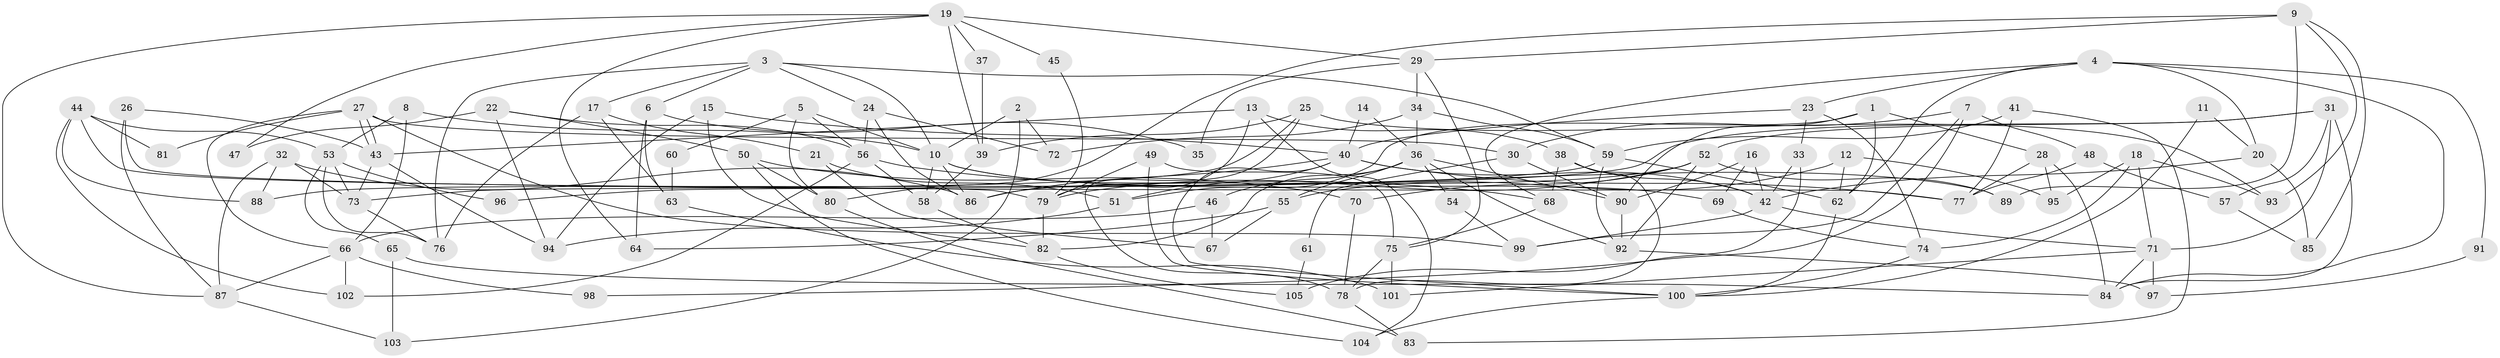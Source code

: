 // Generated by graph-tools (version 1.1) at 2025/36/03/09/25 02:36:02]
// undirected, 105 vertices, 210 edges
graph export_dot {
graph [start="1"]
  node [color=gray90,style=filled];
  1;
  2;
  3;
  4;
  5;
  6;
  7;
  8;
  9;
  10;
  11;
  12;
  13;
  14;
  15;
  16;
  17;
  18;
  19;
  20;
  21;
  22;
  23;
  24;
  25;
  26;
  27;
  28;
  29;
  30;
  31;
  32;
  33;
  34;
  35;
  36;
  37;
  38;
  39;
  40;
  41;
  42;
  43;
  44;
  45;
  46;
  47;
  48;
  49;
  50;
  51;
  52;
  53;
  54;
  55;
  56;
  57;
  58;
  59;
  60;
  61;
  62;
  63;
  64;
  65;
  66;
  67;
  68;
  69;
  70;
  71;
  72;
  73;
  74;
  75;
  76;
  77;
  78;
  79;
  80;
  81;
  82;
  83;
  84;
  85;
  86;
  87;
  88;
  89;
  90;
  91;
  92;
  93;
  94;
  95;
  96;
  97;
  98;
  99;
  100;
  101;
  102;
  103;
  104;
  105;
  1 -- 62;
  1 -- 90;
  1 -- 28;
  1 -- 51;
  2 -- 72;
  2 -- 103;
  2 -- 10;
  3 -- 10;
  3 -- 76;
  3 -- 6;
  3 -- 17;
  3 -- 24;
  3 -- 59;
  4 -- 62;
  4 -- 23;
  4 -- 20;
  4 -- 68;
  4 -- 84;
  4 -- 91;
  5 -- 56;
  5 -- 10;
  5 -- 60;
  5 -- 80;
  6 -- 64;
  6 -- 35;
  6 -- 63;
  7 -- 99;
  7 -- 48;
  7 -- 30;
  7 -- 98;
  8 -- 10;
  8 -- 53;
  8 -- 66;
  9 -- 89;
  9 -- 80;
  9 -- 29;
  9 -- 85;
  9 -- 93;
  10 -- 58;
  10 -- 69;
  10 -- 86;
  10 -- 89;
  11 -- 20;
  11 -- 100;
  12 -- 95;
  12 -- 62;
  12 -- 55;
  13 -- 43;
  13 -- 79;
  13 -- 38;
  13 -- 104;
  14 -- 40;
  14 -- 36;
  15 -- 40;
  15 -- 82;
  15 -- 94;
  16 -- 90;
  16 -- 42;
  16 -- 69;
  17 -- 63;
  17 -- 21;
  17 -- 76;
  18 -- 74;
  18 -- 71;
  18 -- 93;
  18 -- 95;
  19 -- 87;
  19 -- 39;
  19 -- 29;
  19 -- 37;
  19 -- 45;
  19 -- 47;
  19 -- 64;
  20 -- 42;
  20 -- 85;
  21 -- 67;
  21 -- 51;
  22 -- 94;
  22 -- 56;
  22 -- 47;
  22 -- 50;
  23 -- 40;
  23 -- 74;
  23 -- 33;
  24 -- 86;
  24 -- 56;
  24 -- 72;
  25 -- 93;
  25 -- 73;
  25 -- 39;
  25 -- 78;
  26 -- 43;
  26 -- 77;
  26 -- 87;
  27 -- 43;
  27 -- 43;
  27 -- 66;
  27 -- 30;
  27 -- 81;
  27 -- 99;
  28 -- 77;
  28 -- 84;
  28 -- 95;
  29 -- 34;
  29 -- 35;
  29 -- 75;
  30 -- 61;
  30 -- 90;
  31 -- 52;
  31 -- 84;
  31 -- 57;
  31 -- 71;
  31 -- 96;
  32 -- 86;
  32 -- 87;
  32 -- 73;
  32 -- 88;
  33 -- 42;
  33 -- 105;
  34 -- 59;
  34 -- 36;
  34 -- 72;
  36 -- 90;
  36 -- 46;
  36 -- 54;
  36 -- 55;
  36 -- 82;
  36 -- 92;
  37 -- 39;
  38 -- 68;
  38 -- 42;
  38 -- 78;
  39 -- 58;
  40 -- 51;
  40 -- 42;
  40 -- 77;
  40 -- 86;
  40 -- 100;
  41 -- 59;
  41 -- 83;
  41 -- 77;
  42 -- 71;
  42 -- 99;
  43 -- 94;
  43 -- 73;
  44 -- 88;
  44 -- 53;
  44 -- 79;
  44 -- 81;
  44 -- 102;
  45 -- 79;
  46 -- 66;
  46 -- 67;
  48 -- 57;
  48 -- 77;
  49 -- 79;
  49 -- 75;
  49 -- 100;
  50 -- 104;
  50 -- 70;
  50 -- 80;
  51 -- 94;
  52 -- 70;
  52 -- 86;
  52 -- 79;
  52 -- 89;
  52 -- 92;
  53 -- 73;
  53 -- 76;
  53 -- 65;
  53 -- 96;
  54 -- 99;
  55 -- 64;
  55 -- 67;
  56 -- 68;
  56 -- 58;
  56 -- 102;
  57 -- 85;
  58 -- 82;
  59 -- 92;
  59 -- 62;
  59 -- 88;
  60 -- 63;
  61 -- 105;
  62 -- 100;
  63 -- 101;
  65 -- 84;
  65 -- 103;
  66 -- 102;
  66 -- 87;
  66 -- 98;
  68 -- 75;
  69 -- 74;
  70 -- 78;
  71 -- 84;
  71 -- 97;
  71 -- 101;
  73 -- 76;
  74 -- 100;
  75 -- 78;
  75 -- 101;
  78 -- 83;
  79 -- 82;
  80 -- 83;
  82 -- 105;
  87 -- 103;
  90 -- 92;
  91 -- 97;
  92 -- 97;
  100 -- 104;
}
